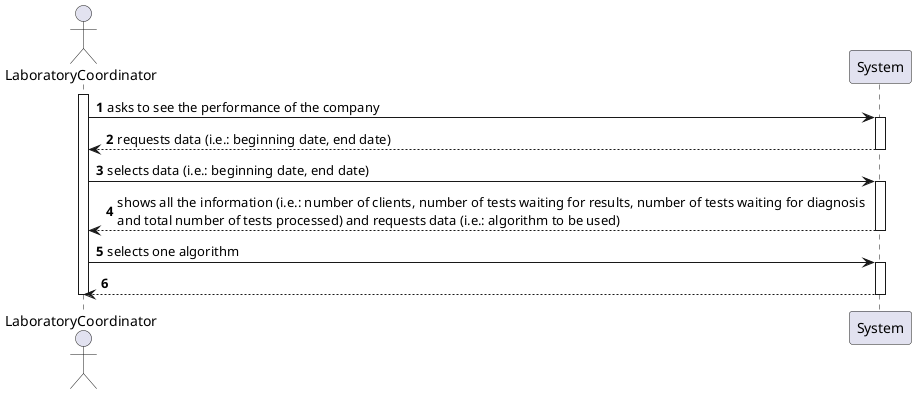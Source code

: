 @startuml
'https://plantuml.com/sequence-diagram

autonumber

actor LaboratoryCoordinator as LC

activate LC
LC -> System ++: asks to see the performance of the company
System --> LC --: requests data (i.e.: beginning date, end date)
LC -> System ++: selects data (i.e.: beginning date, end date)
System --> LC --: shows all the information (i.e.: number of clients, number of tests waiting for results, number of tests waiting for diagnosis \nand total number of tests processed) and requests data (i.e.: algorithm to be used)
LC -> System ++: selects one algorithm
System --> LC --:
deactivate LC

@enduml